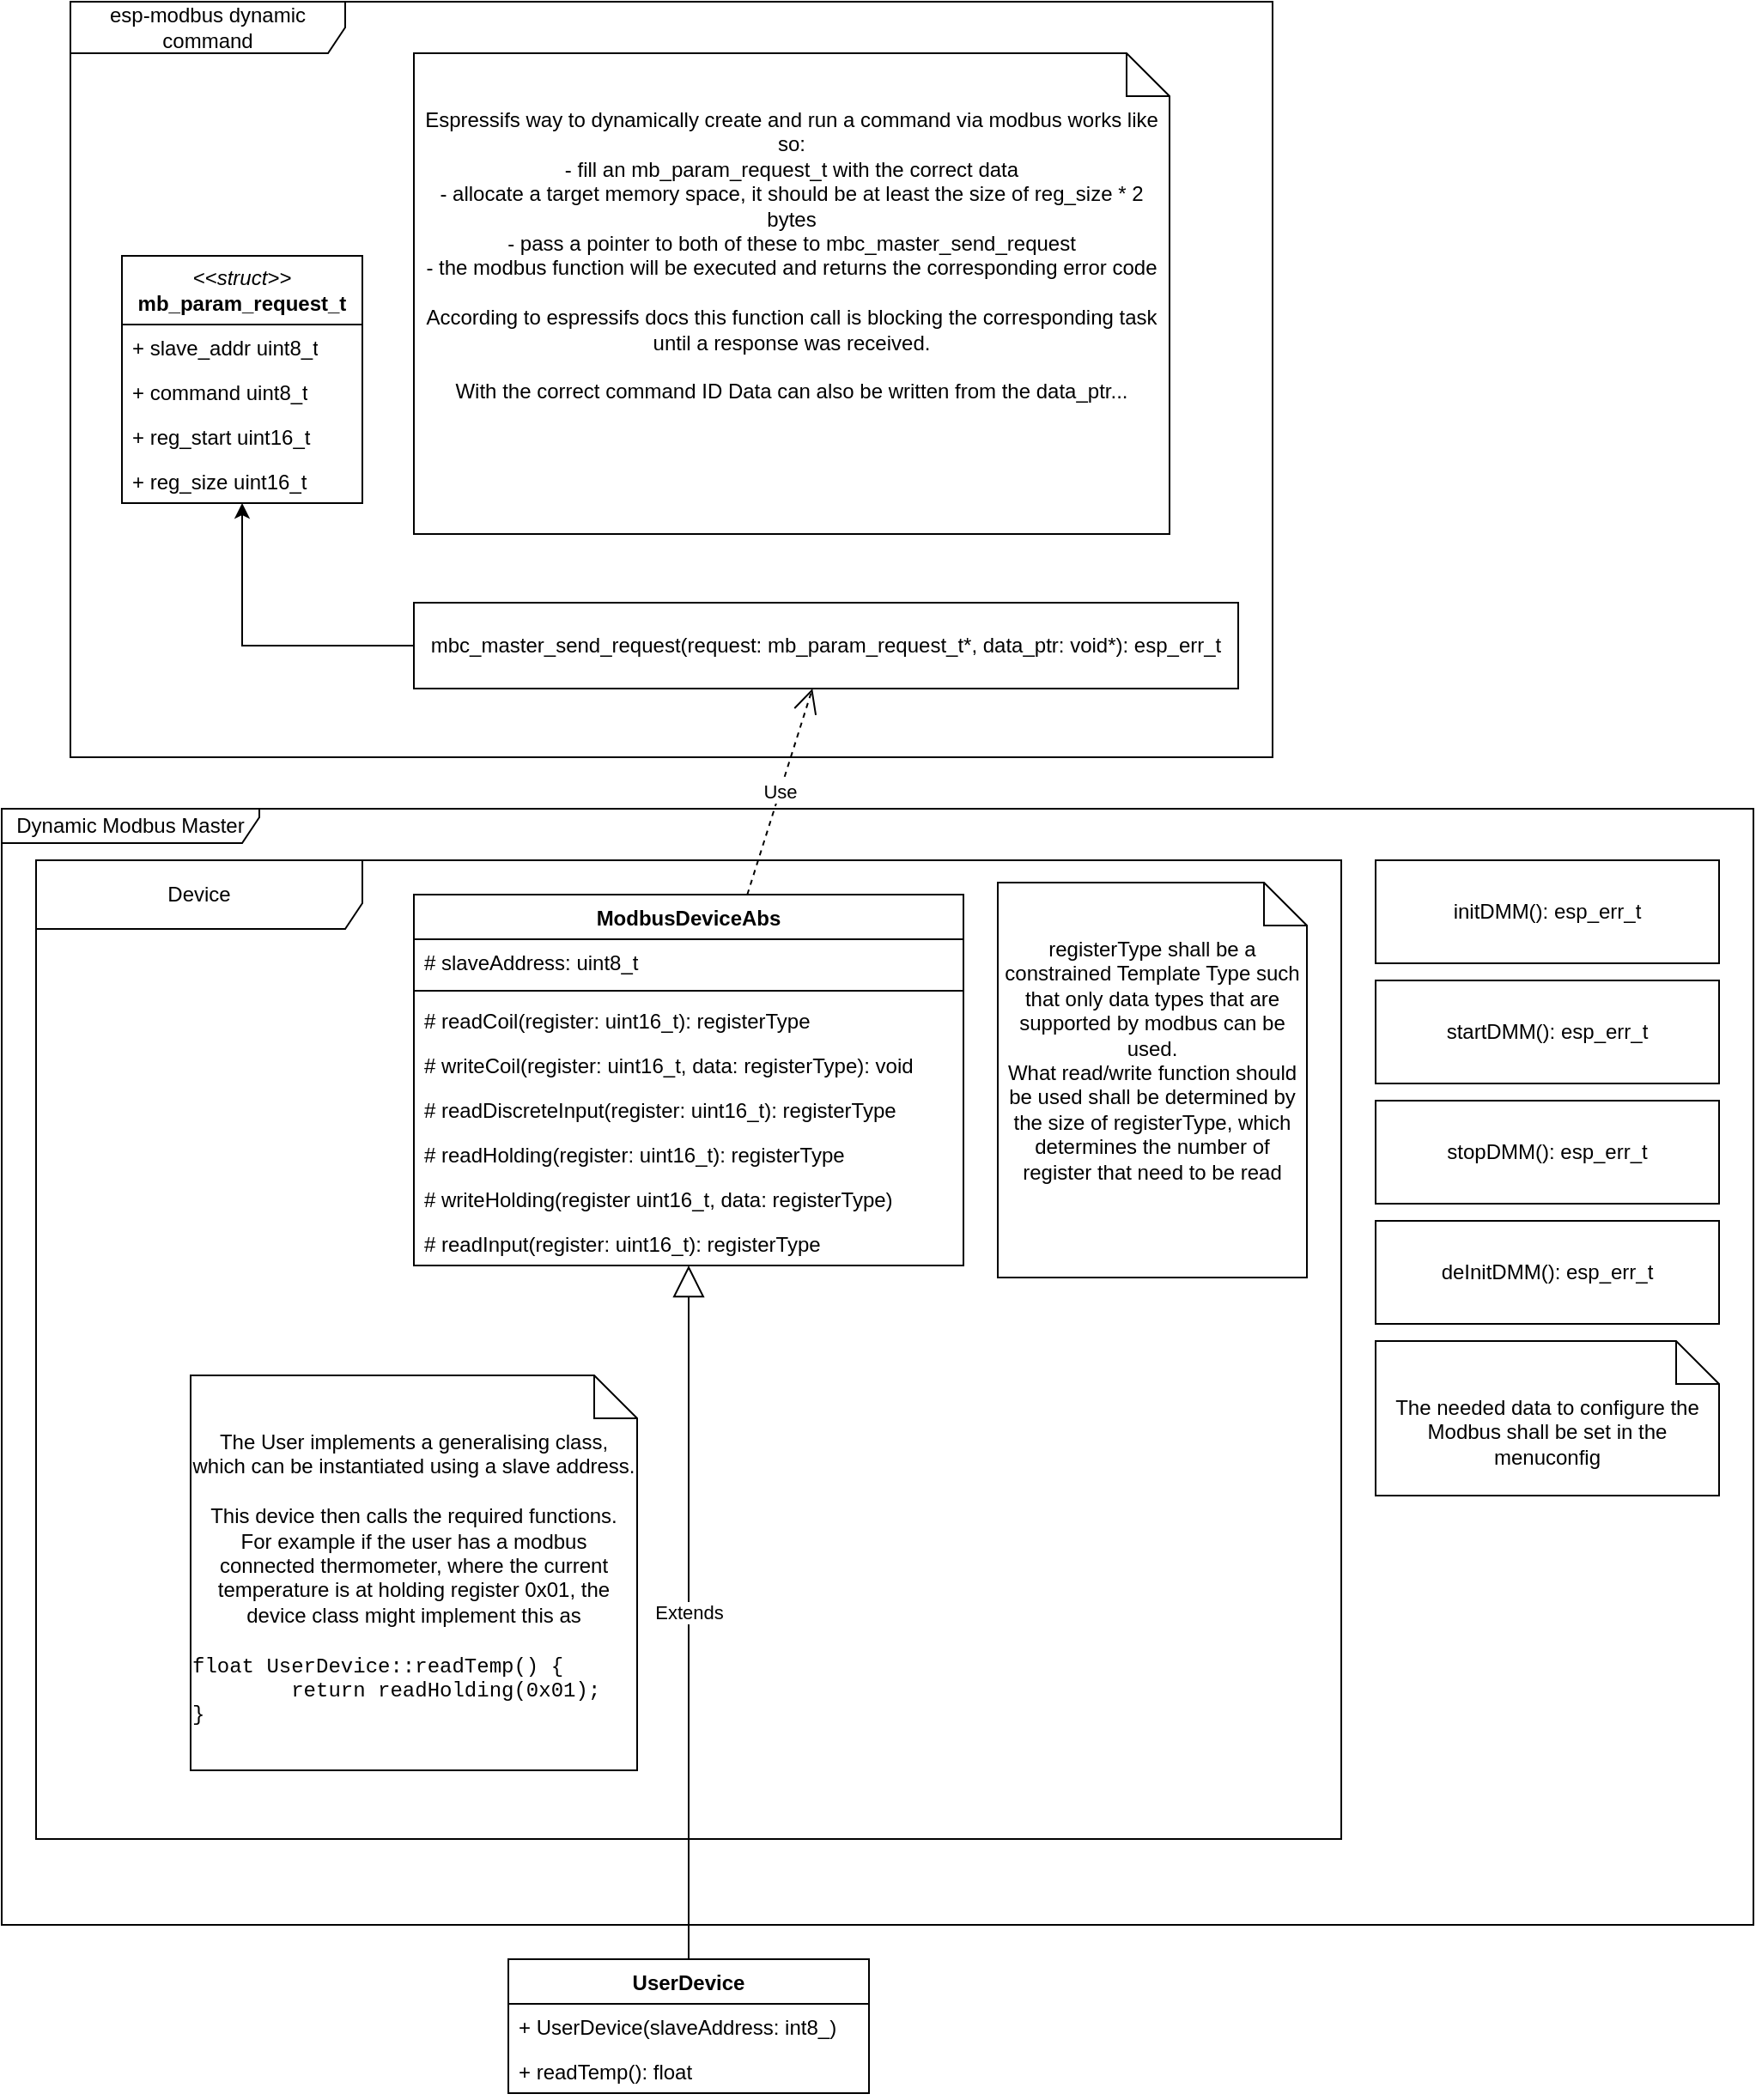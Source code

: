 <mxfile version="21.6.1" type="device" pages="3">
  <diagram name="Draft" id="DAKvcVDo-ZZ99UPyVtKY">
    <mxGraphModel dx="1434" dy="844" grid="1" gridSize="10" guides="1" tooltips="1" connect="1" arrows="1" fold="1" page="1" pageScale="1" pageWidth="827" pageHeight="1169" math="0" shadow="0">
      <root>
        <mxCell id="0" />
        <mxCell id="1" parent="0" />
        <mxCell id="kL1IMTEDvFKU1trRAPVb-13" value="esp-modbus dynamic command" style="shape=umlFrame;whiteSpace=wrap;html=1;pointerEvents=0;recursiveResize=0;container=1;collapsible=0;width=160;" parent="1" vertex="1">
          <mxGeometry x="40" y="40" width="700" height="440" as="geometry" />
        </mxCell>
        <mxCell id="kL1IMTEDvFKU1trRAPVb-1" value="&lt;i&gt;&amp;lt;&amp;lt;struct&amp;gt;&amp;gt;&lt;/i&gt;&lt;br&gt;&lt;b&gt;mb_param_request_t&lt;/b&gt;" style="swimlane;fontStyle=0;childLayout=stackLayout;horizontal=1;startSize=40;fillColor=none;horizontalStack=0;resizeParent=1;resizeParentMax=0;resizeLast=0;collapsible=1;marginBottom=0;whiteSpace=wrap;html=1;" parent="kL1IMTEDvFKU1trRAPVb-13" vertex="1">
          <mxGeometry x="30" y="148" width="140" height="144" as="geometry" />
        </mxCell>
        <mxCell id="kL1IMTEDvFKU1trRAPVb-2" value="+ slave_addr uint8_t" style="text;strokeColor=none;fillColor=none;align=left;verticalAlign=top;spacingLeft=4;spacingRight=4;overflow=hidden;rotatable=0;points=[[0,0.5],[1,0.5]];portConstraint=eastwest;whiteSpace=wrap;html=1;" parent="kL1IMTEDvFKU1trRAPVb-1" vertex="1">
          <mxGeometry y="40" width="140" height="26" as="geometry" />
        </mxCell>
        <mxCell id="kL1IMTEDvFKU1trRAPVb-3" value="+ command uint8_t" style="text;strokeColor=none;fillColor=none;align=left;verticalAlign=top;spacingLeft=4;spacingRight=4;overflow=hidden;rotatable=0;points=[[0,0.5],[1,0.5]];portConstraint=eastwest;whiteSpace=wrap;html=1;" parent="kL1IMTEDvFKU1trRAPVb-1" vertex="1">
          <mxGeometry y="66" width="140" height="26" as="geometry" />
        </mxCell>
        <mxCell id="kL1IMTEDvFKU1trRAPVb-4" value="+ reg_start uint16_t" style="text;strokeColor=none;fillColor=none;align=left;verticalAlign=top;spacingLeft=4;spacingRight=4;overflow=hidden;rotatable=0;points=[[0,0.5],[1,0.5]];portConstraint=eastwest;whiteSpace=wrap;html=1;" parent="kL1IMTEDvFKU1trRAPVb-1" vertex="1">
          <mxGeometry y="92" width="140" height="26" as="geometry" />
        </mxCell>
        <mxCell id="kL1IMTEDvFKU1trRAPVb-5" value="+ reg_size uint16_t" style="text;strokeColor=none;fillColor=none;align=left;verticalAlign=top;spacingLeft=4;spacingRight=4;overflow=hidden;rotatable=0;points=[[0,0.5],[1,0.5]];portConstraint=eastwest;whiteSpace=wrap;html=1;" parent="kL1IMTEDvFKU1trRAPVb-1" vertex="1">
          <mxGeometry y="118" width="140" height="26" as="geometry" />
        </mxCell>
        <mxCell id="kL1IMTEDvFKU1trRAPVb-7" style="edgeStyle=orthogonalEdgeStyle;rounded=0;orthogonalLoop=1;jettySize=auto;html=1;" parent="kL1IMTEDvFKU1trRAPVb-13" source="kL1IMTEDvFKU1trRAPVb-6" target="kL1IMTEDvFKU1trRAPVb-1" edge="1">
          <mxGeometry relative="1" as="geometry">
            <Array as="points">
              <mxPoint x="100" y="375" />
            </Array>
          </mxGeometry>
        </mxCell>
        <mxCell id="kL1IMTEDvFKU1trRAPVb-6" value="mbc_master_send_request(request: mb_param_request_t*, data_ptr: void*): esp_err_t" style="html=1;whiteSpace=wrap;" parent="kL1IMTEDvFKU1trRAPVb-13" vertex="1">
          <mxGeometry x="200" y="350" width="480" height="50" as="geometry" />
        </mxCell>
        <mxCell id="kL1IMTEDvFKU1trRAPVb-14" value="Espressifs way to dynamically create and run a command via modbus works like so:&lt;br&gt;- fill an mb_param_request_t with the correct data&lt;br&gt;- allocate a target memory space, it should be at least the size of reg_size * 2 bytes&lt;br&gt;- pass a pointer to both of these to mbc_master_send_request&lt;br&gt;- the modbus function will be executed and returns the corresponding error code&lt;br&gt;&lt;br&gt;According to espressifs docs this function call is blocking the corresponding task until a response was received.&lt;br&gt;&lt;br&gt;With the correct command ID Data can also be written from the data_ptr..." style="shape=note2;boundedLbl=1;whiteSpace=wrap;html=1;size=25;verticalAlign=top;align=center;" parent="kL1IMTEDvFKU1trRAPVb-13" vertex="1">
          <mxGeometry x="200" y="30" width="440" height="280" as="geometry" />
        </mxCell>
        <mxCell id="kL1IMTEDvFKU1trRAPVb-41" value="Use" style="endArrow=open;endSize=12;dashed=1;html=1;rounded=0;" parent="1" source="kL1IMTEDvFKU1trRAPVb-15" target="kL1IMTEDvFKU1trRAPVb-6" edge="1">
          <mxGeometry width="160" relative="1" as="geometry">
            <mxPoint x="390" y="610" as="sourcePoint" />
            <mxPoint x="550" y="610" as="targetPoint" />
          </mxGeometry>
        </mxCell>
        <mxCell id="vQGIOZol90BvccEdQmbo-1" value="Dynamic Modbus Master" style="shape=umlFrame;whiteSpace=wrap;html=1;pointerEvents=0;recursiveResize=0;container=1;collapsible=0;width=150;height=20;" parent="1" vertex="1">
          <mxGeometry y="510" width="1020" height="650" as="geometry" />
        </mxCell>
        <mxCell id="kL1IMTEDvFKU1trRAPVb-43" value="Device" style="shape=umlFrame;whiteSpace=wrap;html=1;pointerEvents=0;recursiveResize=0;container=1;collapsible=0;width=190;height=40;" parent="vQGIOZol90BvccEdQmbo-1" vertex="1">
          <mxGeometry x="20" y="30" width="760" height="570" as="geometry" />
        </mxCell>
        <mxCell id="kL1IMTEDvFKU1trRAPVb-40" value="The User implements a generalising class, which can be instantiated using a slave address.&lt;br&gt;&lt;br&gt;This device then calls the required functions. For example if the user has a modbus connected thermometer, where the current temperature is at holding register 0x01, the device class might implement this as&lt;br&gt;&lt;br&gt;&lt;div style=&quot;text-align: left;&quot;&gt;&lt;span style=&quot;font-family: &amp;quot;Courier New&amp;quot;; background-color: initial;&quot;&gt;float UserDevice::readTemp() {&lt;/span&gt;&lt;/div&gt;&lt;div style=&quot;font-family: &amp;quot;Courier New&amp;quot;; text-align: left;&quot;&gt;&lt;span style=&quot;background-color: initial;&quot;&gt;&lt;span style=&quot;white-space: pre;&quot;&gt;&#x9;&lt;/span&gt;return readHolding(0x01);&lt;/span&gt;&lt;/div&gt;&lt;div style=&quot;font-family: &amp;quot;Courier New&amp;quot;; text-align: left;&quot;&gt;&lt;span style=&quot;background-color: initial;&quot;&gt;}&lt;/span&gt;&lt;/div&gt;&lt;div style=&quot;&quot;&gt;&lt;br&gt;&lt;/div&gt;" style="shape=note2;boundedLbl=1;whiteSpace=wrap;html=1;size=25;verticalAlign=top;align=center;" parent="kL1IMTEDvFKU1trRAPVb-43" vertex="1">
          <mxGeometry x="90" y="300" width="260" height="230" as="geometry" />
        </mxCell>
        <mxCell id="kL1IMTEDvFKU1trRAPVb-15" value="ModbusDeviceAbs" style="swimlane;fontStyle=1;align=center;verticalAlign=top;childLayout=stackLayout;horizontal=1;startSize=26;horizontalStack=0;resizeParent=1;resizeParentMax=0;resizeLast=0;collapsible=1;marginBottom=0;whiteSpace=wrap;html=1;" parent="kL1IMTEDvFKU1trRAPVb-43" vertex="1">
          <mxGeometry x="220" y="20" width="320" height="216" as="geometry" />
        </mxCell>
        <mxCell id="kL1IMTEDvFKU1trRAPVb-16" value="# slaveAddress:&amp;nbsp;uint8_t&amp;nbsp;" style="text;strokeColor=none;fillColor=none;align=left;verticalAlign=top;spacingLeft=4;spacingRight=4;overflow=hidden;rotatable=0;points=[[0,0.5],[1,0.5]];portConstraint=eastwest;whiteSpace=wrap;html=1;" parent="kL1IMTEDvFKU1trRAPVb-15" vertex="1">
          <mxGeometry y="26" width="320" height="26" as="geometry" />
        </mxCell>
        <mxCell id="kL1IMTEDvFKU1trRAPVb-17" value="" style="line;strokeWidth=1;fillColor=none;align=left;verticalAlign=middle;spacingTop=-1;spacingLeft=3;spacingRight=3;rotatable=0;labelPosition=right;points=[];portConstraint=eastwest;strokeColor=inherit;" parent="kL1IMTEDvFKU1trRAPVb-15" vertex="1">
          <mxGeometry y="52" width="320" height="8" as="geometry" />
        </mxCell>
        <mxCell id="kL1IMTEDvFKU1trRAPVb-18" value="# readCoil(register: uint16_t): registerType" style="text;strokeColor=none;fillColor=none;align=left;verticalAlign=top;spacingLeft=4;spacingRight=4;overflow=hidden;rotatable=0;points=[[0,0.5],[1,0.5]];portConstraint=eastwest;whiteSpace=wrap;html=1;" parent="kL1IMTEDvFKU1trRAPVb-15" vertex="1">
          <mxGeometry y="60" width="320" height="26" as="geometry" />
        </mxCell>
        <mxCell id="kL1IMTEDvFKU1trRAPVb-25" value="# writeCoil(register: uint16_t, data: registerType): void" style="text;strokeColor=none;fillColor=none;align=left;verticalAlign=top;spacingLeft=4;spacingRight=4;overflow=hidden;rotatable=0;points=[[0,0.5],[1,0.5]];portConstraint=eastwest;whiteSpace=wrap;html=1;" parent="kL1IMTEDvFKU1trRAPVb-15" vertex="1">
          <mxGeometry y="86" width="320" height="26" as="geometry" />
        </mxCell>
        <mxCell id="kL1IMTEDvFKU1trRAPVb-29" value="# readDiscreteInput(register: uint16_t): registerType" style="text;strokeColor=none;fillColor=none;align=left;verticalAlign=top;spacingLeft=4;spacingRight=4;overflow=hidden;rotatable=0;points=[[0,0.5],[1,0.5]];portConstraint=eastwest;whiteSpace=wrap;html=1;" parent="kL1IMTEDvFKU1trRAPVb-15" vertex="1">
          <mxGeometry y="112" width="320" height="26" as="geometry" />
        </mxCell>
        <mxCell id="kL1IMTEDvFKU1trRAPVb-30" value="# readHolding(register: uint16_t): registerType" style="text;strokeColor=none;fillColor=none;align=left;verticalAlign=top;spacingLeft=4;spacingRight=4;overflow=hidden;rotatable=0;points=[[0,0.5],[1,0.5]];portConstraint=eastwest;whiteSpace=wrap;html=1;" parent="kL1IMTEDvFKU1trRAPVb-15" vertex="1">
          <mxGeometry y="138" width="320" height="26" as="geometry" />
        </mxCell>
        <mxCell id="kL1IMTEDvFKU1trRAPVb-31" value="# writeHolding(register uint16_t, data: registerType)" style="text;strokeColor=none;fillColor=none;align=left;verticalAlign=top;spacingLeft=4;spacingRight=4;overflow=hidden;rotatable=0;points=[[0,0.5],[1,0.5]];portConstraint=eastwest;whiteSpace=wrap;html=1;" parent="kL1IMTEDvFKU1trRAPVb-15" vertex="1">
          <mxGeometry y="164" width="320" height="26" as="geometry" />
        </mxCell>
        <mxCell id="kL1IMTEDvFKU1trRAPVb-32" value="# readInput(register: uint16_t): registerType" style="text;strokeColor=none;fillColor=none;align=left;verticalAlign=top;spacingLeft=4;spacingRight=4;overflow=hidden;rotatable=0;points=[[0,0.5],[1,0.5]];portConstraint=eastwest;whiteSpace=wrap;html=1;" parent="kL1IMTEDvFKU1trRAPVb-15" vertex="1">
          <mxGeometry y="190" width="320" height="26" as="geometry" />
        </mxCell>
        <mxCell id="kL1IMTEDvFKU1trRAPVb-27" value="registerType shall be a constrained Template Type such that only data types that are supported by modbus can be used.&lt;br&gt;What read/write function should be used shall be determined by the size of registerType, which determines the number of register that need to be read" style="shape=note2;boundedLbl=1;whiteSpace=wrap;html=1;size=25;verticalAlign=top;align=center;" parent="kL1IMTEDvFKU1trRAPVb-43" vertex="1">
          <mxGeometry x="560" y="13" width="180" height="230" as="geometry" />
        </mxCell>
        <mxCell id="kL1IMTEDvFKU1trRAPVb-45" value="initDMM(): esp_err_t" style="html=1;whiteSpace=wrap;" parent="vQGIOZol90BvccEdQmbo-1" vertex="1">
          <mxGeometry x="800" y="30" width="200" height="60" as="geometry" />
        </mxCell>
        <mxCell id="vQGIOZol90BvccEdQmbo-2" value="deInitDMM(): esp_err_t" style="html=1;whiteSpace=wrap;" parent="vQGIOZol90BvccEdQmbo-1" vertex="1">
          <mxGeometry x="800" y="240" width="200" height="60" as="geometry" />
        </mxCell>
        <mxCell id="vQGIOZol90BvccEdQmbo-3" value="The needed data to configure the Modbus shall be set in the menuconfig" style="shape=note2;boundedLbl=1;whiteSpace=wrap;html=1;size=25;verticalAlign=top;align=center;" parent="vQGIOZol90BvccEdQmbo-1" vertex="1">
          <mxGeometry x="800" y="310" width="200" height="90" as="geometry" />
        </mxCell>
        <mxCell id="vQGIOZol90BvccEdQmbo-4" value="startDMM(): esp_err_t" style="html=1;whiteSpace=wrap;" parent="vQGIOZol90BvccEdQmbo-1" vertex="1">
          <mxGeometry x="800" y="100" width="200" height="60" as="geometry" />
        </mxCell>
        <mxCell id="vQGIOZol90BvccEdQmbo-5" value="stopDMM(): esp_err_t" style="html=1;whiteSpace=wrap;" parent="vQGIOZol90BvccEdQmbo-1" vertex="1">
          <mxGeometry x="800" y="170" width="200" height="60" as="geometry" />
        </mxCell>
        <mxCell id="kL1IMTEDvFKU1trRAPVb-33" value="UserDevice" style="swimlane;fontStyle=1;align=center;verticalAlign=top;childLayout=stackLayout;horizontal=1;startSize=26;horizontalStack=0;resizeParent=1;resizeParentMax=0;resizeLast=0;collapsible=1;marginBottom=0;whiteSpace=wrap;html=1;" parent="1" vertex="1">
          <mxGeometry x="295" y="1180" width="210" height="78" as="geometry" />
        </mxCell>
        <mxCell id="kL1IMTEDvFKU1trRAPVb-38" value="+ UserDevice(slaveAddress: int8_)" style="text;strokeColor=none;fillColor=none;align=left;verticalAlign=top;spacingLeft=4;spacingRight=4;overflow=hidden;rotatable=0;points=[[0,0.5],[1,0.5]];portConstraint=eastwest;whiteSpace=wrap;html=1;" parent="kL1IMTEDvFKU1trRAPVb-33" vertex="1">
          <mxGeometry y="26" width="210" height="26" as="geometry" />
        </mxCell>
        <mxCell id="kL1IMTEDvFKU1trRAPVb-36" value="+ readTemp(): float" style="text;strokeColor=none;fillColor=none;align=left;verticalAlign=top;spacingLeft=4;spacingRight=4;overflow=hidden;rotatable=0;points=[[0,0.5],[1,0.5]];portConstraint=eastwest;whiteSpace=wrap;html=1;" parent="kL1IMTEDvFKU1trRAPVb-33" vertex="1">
          <mxGeometry y="52" width="210" height="26" as="geometry" />
        </mxCell>
        <mxCell id="kL1IMTEDvFKU1trRAPVb-39" value="Extends" style="endArrow=block;endSize=16;endFill=0;html=1;rounded=0;" parent="1" source="kL1IMTEDvFKU1trRAPVb-33" target="kL1IMTEDvFKU1trRAPVb-15" edge="1">
          <mxGeometry width="160" relative="1" as="geometry">
            <mxPoint x="380" y="780" as="sourcePoint" />
            <mxPoint x="540" y="780" as="targetPoint" />
          </mxGeometry>
        </mxCell>
      </root>
    </mxGraphModel>
  </diagram>
  <diagram id="PCSUckUO8QMz1GBrrEyi" name="FunctionalUnits">
    <mxGraphModel dx="819" dy="482" grid="1" gridSize="10" guides="1" tooltips="1" connect="1" arrows="1" fold="1" page="1" pageScale="1" pageWidth="1654" pageHeight="1169" math="0" shadow="0">
      <root>
        <mxCell id="0" />
        <mxCell id="1" parent="0" />
        <mxCell id="_QX3n1XLOQL_BcSajAnO-5" value="Modbus Master" style="swimlane;fontStyle=0;childLayout=stackLayout;horizontal=1;startSize=26;fillColor=none;horizontalStack=0;resizeParent=1;resizeParentMax=0;resizeLast=0;collapsible=1;marginBottom=0;whiteSpace=wrap;html=1;" vertex="1" parent="1">
          <mxGeometry x="240" y="280" width="200" height="260" as="geometry" />
        </mxCell>
        <mxCell id="4mOKoIknoaYYa3ghUdYb-3" value="Modbus Serial" style="text;strokeColor=none;fillColor=none;align=left;verticalAlign=top;spacingLeft=4;spacingRight=4;overflow=hidden;rotatable=0;points=[[0,0.5],[1,0.5]];portConstraint=eastwest;whiteSpace=wrap;html=1;" vertex="1" parent="_QX3n1XLOQL_BcSajAnO-5">
          <mxGeometry y="26" width="200" height="26" as="geometry" />
        </mxCell>
        <mxCell id="_QX3n1XLOQL_BcSajAnO-6" value="Bus Config" style="text;strokeColor=none;fillColor=none;align=left;verticalAlign=top;spacingLeft=4;spacingRight=4;overflow=hidden;rotatable=0;points=[[0,0.5],[1,0.5]];portConstraint=eastwest;whiteSpace=wrap;html=1;" vertex="1" parent="_QX3n1XLOQL_BcSajAnO-5">
          <mxGeometry y="52" width="200" height="26" as="geometry" />
        </mxCell>
        <mxCell id="_QX3n1XLOQL_BcSajAnO-7" value="Bus Initialisation" style="text;strokeColor=none;fillColor=none;align=left;verticalAlign=top;spacingLeft=4;spacingRight=4;overflow=hidden;rotatable=0;points=[[0,0.5],[1,0.5]];portConstraint=eastwest;whiteSpace=wrap;html=1;" vertex="1" parent="_QX3n1XLOQL_BcSajAnO-5">
          <mxGeometry y="78" width="200" height="26" as="geometry" />
        </mxCell>
        <mxCell id="_QX3n1XLOQL_BcSajAnO-8" value="Bus Start" style="text;strokeColor=none;fillColor=none;align=left;verticalAlign=top;spacingLeft=4;spacingRight=4;overflow=hidden;rotatable=0;points=[[0,0.5],[1,0.5]];portConstraint=eastwest;whiteSpace=wrap;html=1;" vertex="1" parent="_QX3n1XLOQL_BcSajAnO-5">
          <mxGeometry y="104" width="200" height="26" as="geometry" />
        </mxCell>
        <mxCell id="_QX3n1XLOQL_BcSajAnO-9" value="Bus Stop" style="text;strokeColor=none;fillColor=none;align=left;verticalAlign=top;spacingLeft=4;spacingRight=4;overflow=hidden;rotatable=0;points=[[0,0.5],[1,0.5]];portConstraint=eastwest;whiteSpace=wrap;html=1;" vertex="1" parent="_QX3n1XLOQL_BcSajAnO-5">
          <mxGeometry y="130" width="200" height="26" as="geometry" />
        </mxCell>
        <mxCell id="_QX3n1XLOQL_BcSajAnO-14" value="Bus Deinitialisation" style="text;strokeColor=none;fillColor=none;align=left;verticalAlign=top;spacingLeft=4;spacingRight=4;overflow=hidden;rotatable=0;points=[[0,0.5],[1,0.5]];portConstraint=eastwest;whiteSpace=wrap;html=1;" vertex="1" parent="_QX3n1XLOQL_BcSajAnO-5">
          <mxGeometry y="156" width="200" height="26" as="geometry" />
        </mxCell>
        <mxCell id="_QX3n1XLOQL_BcSajAnO-15" value="Adjustable Bus Baudrate&amp;nbsp;" style="text;strokeColor=none;fillColor=none;align=left;verticalAlign=top;spacingLeft=4;spacingRight=4;overflow=hidden;rotatable=0;points=[[0,0.5],[1,0.5]];portConstraint=eastwest;whiteSpace=wrap;html=1;" vertex="1" parent="_QX3n1XLOQL_BcSajAnO-5">
          <mxGeometry y="182" width="200" height="26" as="geometry" />
        </mxCell>
        <mxCell id="_QX3n1XLOQL_BcSajAnO-16" value="Slave Address Tracking" style="text;strokeColor=none;fillColor=none;align=left;verticalAlign=top;spacingLeft=4;spacingRight=4;overflow=hidden;rotatable=0;points=[[0,0.5],[1,0.5]];portConstraint=eastwest;whiteSpace=wrap;html=1;" vertex="1" parent="_QX3n1XLOQL_BcSajAnO-5">
          <mxGeometry y="208" width="200" height="26" as="geometry" />
        </mxCell>
        <mxCell id="4mOKoIknoaYYa3ghUdYb-1" value="Modbus TCP" style="text;strokeColor=none;fillColor=#ffe6cc;align=left;verticalAlign=top;spacingLeft=4;spacingRight=4;overflow=hidden;rotatable=0;points=[[0,0.5],[1,0.5]];portConstraint=eastwest;whiteSpace=wrap;html=1;strokeWidth=0;rounded=0;glass=0;" vertex="1" parent="_QX3n1XLOQL_BcSajAnO-5">
          <mxGeometry y="234" width="200" height="26" as="geometry" />
        </mxCell>
        <mxCell id="_QX3n1XLOQL_BcSajAnO-10" value="Slave Device" style="swimlane;fontStyle=0;childLayout=stackLayout;horizontal=1;startSize=26;fillColor=none;horizontalStack=0;resizeParent=1;resizeParentMax=0;resizeLast=0;collapsible=1;marginBottom=0;whiteSpace=wrap;html=1;" vertex="1" parent="1">
          <mxGeometry x="560" y="280" width="200" height="156" as="geometry" />
        </mxCell>
        <mxCell id="_QX3n1XLOQL_BcSajAnO-11" value="Read/Write Holding Registers" style="text;strokeColor=none;fillColor=none;align=left;verticalAlign=top;spacingLeft=4;spacingRight=4;overflow=hidden;rotatable=0;points=[[0,0.5],[1,0.5]];portConstraint=eastwest;whiteSpace=wrap;html=1;" vertex="1" parent="_QX3n1XLOQL_BcSajAnO-10">
          <mxGeometry y="26" width="200" height="26" as="geometry" />
        </mxCell>
        <mxCell id="_QX3n1XLOQL_BcSajAnO-12" value="Retries" style="text;strokeColor=none;fillColor=none;align=left;verticalAlign=top;spacingLeft=4;spacingRight=4;overflow=hidden;rotatable=0;points=[[0,0.5],[1,0.5]];portConstraint=eastwest;whiteSpace=wrap;html=1;" vertex="1" parent="_QX3n1XLOQL_BcSajAnO-10">
          <mxGeometry y="52" width="200" height="26" as="geometry" />
        </mxCell>
        <mxCell id="_QX3n1XLOQL_BcSajAnO-13" value="Read/Write Coils" style="text;strokeColor=none;fillColor=#ffe6cc;align=left;verticalAlign=top;spacingLeft=4;spacingRight=4;overflow=hidden;rotatable=0;points=[[0,0.5],[1,0.5]];portConstraint=eastwest;whiteSpace=wrap;html=1;strokeWidth=0;rounded=0;glass=0;" vertex="1" parent="_QX3n1XLOQL_BcSajAnO-10">
          <mxGeometry y="78" width="200" height="26" as="geometry" />
        </mxCell>
        <mxCell id="_QX3n1XLOQL_BcSajAnO-17" value="Read Inputs" style="text;strokeColor=none;fillColor=#ffe6cc;align=left;verticalAlign=top;spacingLeft=4;spacingRight=4;overflow=hidden;rotatable=0;points=[[0,0.5],[1,0.5]];portConstraint=eastwest;whiteSpace=wrap;html=1;" vertex="1" parent="_QX3n1XLOQL_BcSajAnO-10">
          <mxGeometry y="104" width="200" height="26" as="geometry" />
        </mxCell>
        <mxCell id="_QX3n1XLOQL_BcSajAnO-18" value="Read Discrete Inputs" style="text;strokeColor=none;fillColor=#ffe6cc;align=left;verticalAlign=top;spacingLeft=4;spacingRight=4;overflow=hidden;rotatable=0;points=[[0,0.5],[1,0.5]];portConstraint=eastwest;whiteSpace=wrap;html=1;" vertex="1" parent="_QX3n1XLOQL_BcSajAnO-10">
          <mxGeometry y="130" width="200" height="26" as="geometry" />
        </mxCell>
      </root>
    </mxGraphModel>
  </diagram>
  <diagram id="qDJRZey6qMTdu895bT-i" name="Page-3">
    <mxGraphModel dx="1434" dy="844" grid="1" gridSize="10" guides="1" tooltips="1" connect="1" arrows="1" fold="1" page="1" pageScale="1" pageWidth="1654" pageHeight="1169" math="0" shadow="0">
      <root>
        <mxCell id="0" />
        <mxCell id="1" parent="0" />
      </root>
    </mxGraphModel>
  </diagram>
</mxfile>

